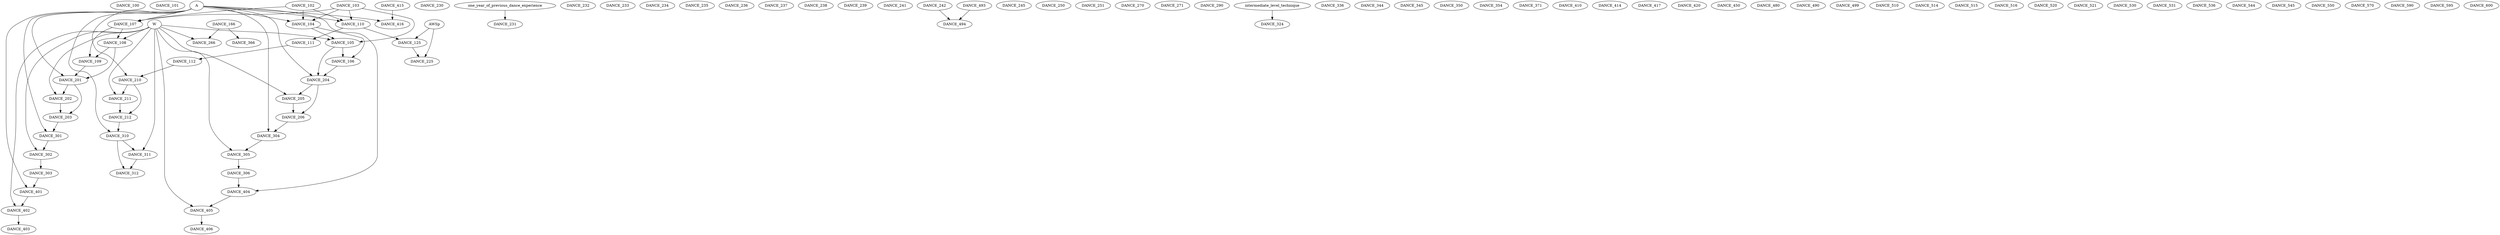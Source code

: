 digraph G {
    DANCE_100;
    DANCE_101;
    DANCE_102;
    DANCE_103;
    edge [color=black];
    DANCE_102 -> DANCE_104;
    DANCE_103 -> DANCE_104;
    A -> DANCE_104;
    edge [color=black];
    DANCE_103 -> DANCE_105;
    DANCE_104 -> DANCE_105;
    W -> DANCE_105;
    edge [color=black];
    DANCE_104 -> DANCE_106;
    DANCE_105 -> DANCE_106;
    edge [color=black];
    DANCE_102 -> DANCE_107;
    DANCE_103 -> DANCE_107;
    A -> DANCE_107;
    edge [color=black];
    DANCE_107 -> DANCE_108;
    W -> DANCE_108;
    edge [color=black];
    DANCE_107 -> DANCE_109;
    DANCE_108 -> DANCE_109;
    edge [color=black];
    DANCE_102 -> DANCE_110;
    DANCE_103 -> DANCE_110;
    A -> DANCE_110;
    edge [color=black];
    DANCE_110 -> DANCE_111;
    edge [color=black];
    DANCE_111 -> DANCE_112;
    edge [color=black];
    DANCE_110 -> DANCE_125;
    AWSp -> DANCE_125;
    DANCE_166;
    edge [color=black];
    DANCE_108 -> DANCE_201;
    DANCE_109 -> DANCE_201;
    A -> DANCE_201;
    edge [color=black];
    DANCE_201 -> DANCE_202;
    W -> DANCE_202;
    edge [color=black];
    DANCE_201 -> DANCE_203;
    DANCE_202 -> DANCE_203;
    edge [color=black];
    DANCE_105 -> DANCE_204;
    DANCE_106 -> DANCE_204;
    A -> DANCE_204;
    edge [color=black];
    DANCE_204 -> DANCE_205;
    W -> DANCE_205;
    edge [color=black];
    DANCE_204 -> DANCE_206;
    DANCE_205 -> DANCE_206;
    edge [color=black];
    DANCE_112 -> DANCE_210;
    A -> DANCE_210;
    edge [color=black];
    DANCE_210 -> DANCE_211;
    W -> DANCE_211;
    edge [color=black];
    DANCE_210 -> DANCE_212;
    DANCE_211 -> DANCE_212;
    edge [color=black];
    DANCE_125 -> DANCE_225;
    AWSp -> DANCE_225;
    DANCE_230;
    edge [color=black];
    one_year_of_previous_dance_experience -> DANCE_231;
    DANCE_232;
    DANCE_233;
    DANCE_234;
    DANCE_235;
    DANCE_236;
    DANCE_237;
    DANCE_238;
    DANCE_239;
    DANCE_241;
    DANCE_242;
    DANCE_245;
    DANCE_250;
    DANCE_251;
    edge [color=black];
    DANCE_166 -> DANCE_266;
    W -> DANCE_266;
    DANCE_270;
    DANCE_271;
    DANCE_290;
    edge [color=black];
    DANCE_203 -> DANCE_301;
    A -> DANCE_301;
    edge [color=black];
    DANCE_301 -> DANCE_302;
    W -> DANCE_302;
    edge [color=black];
    DANCE_302 -> DANCE_303;
    edge [color=black];
    DANCE_206 -> DANCE_304;
    A -> DANCE_304;
    edge [color=black];
    DANCE_304 -> DANCE_305;
    W -> DANCE_305;
    edge [color=black];
    DANCE_305 -> DANCE_306;
    edge [color=black];
    DANCE_212 -> DANCE_310;
    A -> DANCE_310;
    edge [color=black];
    DANCE_310 -> DANCE_311;
    W -> DANCE_311;
    edge [color=black];
    DANCE_310 -> DANCE_312;
    DANCE_311 -> DANCE_312;
    edge [color=black];
    intermediate_level_technique -> DANCE_324;
    DANCE_336;
    DANCE_344;
    DANCE_345;
    DANCE_350;
    DANCE_354;
    edge [color=black];
    DANCE_166 -> DANCE_366;
    DANCE_371;
    edge [color=black];
    DANCE_303 -> DANCE_401;
    A -> DANCE_401;
    edge [color=black];
    DANCE_401 -> DANCE_402;
    W -> DANCE_402;
    edge [color=black];
    DANCE_402 -> DANCE_403;
    edge [color=black];
    DANCE_306 -> DANCE_404;
    A -> DANCE_404;
    edge [color=black];
    DANCE_404 -> DANCE_405;
    W -> DANCE_405;
    edge [color=black];
    DANCE_405 -> DANCE_406;
    DANCE_410;
    DANCE_414;
    DANCE_415;
    edge [color=black];
    DANCE_415 -> DANCE_416;
    A -> DANCE_416;
    DANCE_417;
    DANCE_420;
    DANCE_450;
    DANCE_480;
    DANCE_490;
    DANCE_493;
    edge [color=black];
    DANCE_242 -> DANCE_494;
    DANCE_493 -> DANCE_494;
    DANCE_499;
    DANCE_510;
    DANCE_514;
    DANCE_515;
    DANCE_516;
    DANCE_520;
    DANCE_521;
    DANCE_530;
    DANCE_531;
    DANCE_536;
    DANCE_544;
    DANCE_545;
    DANCE_550;
    DANCE_570;
    DANCE_590;
    DANCE_595;
    DANCE_600;
}
